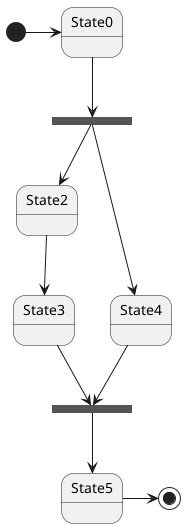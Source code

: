 @startuml
[*] -> State0
state fork_state <<fork>>
State0 --> fork_state
fork_state --> State2
State2 --> State3
fork_state --> State4
state join_state <<join>>
State3 --> join_state
State4 --> join_state
join_state --> State5
State5 -> [*]
@enduml
